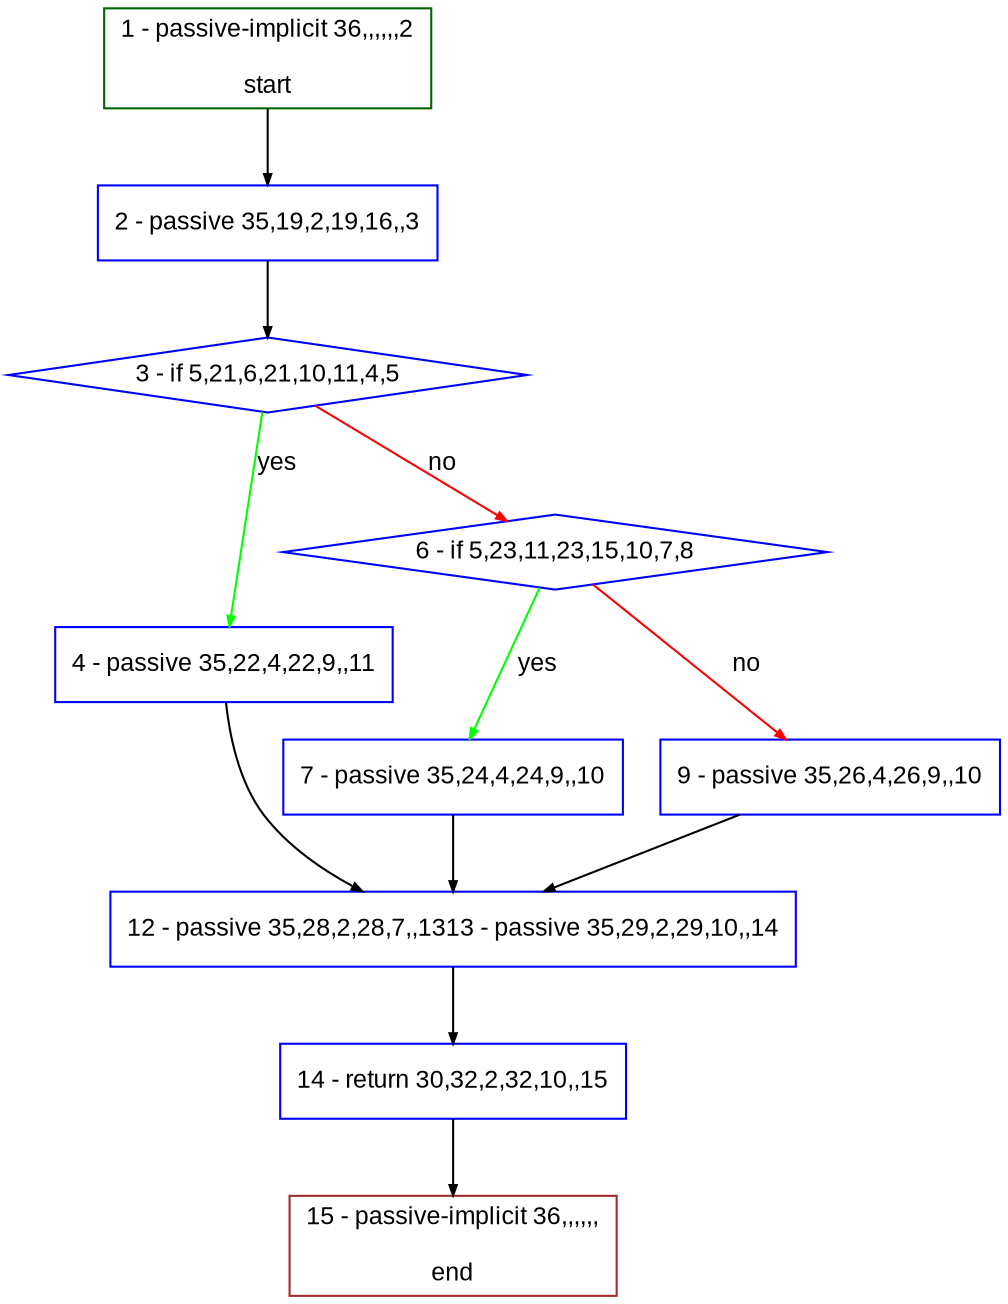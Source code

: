 digraph "" {
  graph [bgcolor="white", fillcolor="#FFFFCC", pack="true", packmode="clust", fontname="Arial", label="", fontsize="12", compound="true", style="rounded,filled"];
  node [node_initialized="no", fillcolor="white", fontname="Arial", label="", color="grey", fontsize="12", fixedsize="false", compound="true", shape="rectangle", style="filled"];
  edge [arrowtail="none", lhead="", fontcolor="black", fontname="Arial", label="", color="black", fontsize="12", arrowhead="normal", arrowsize="0.5", compound="true", ltail="", dir="forward"];
  __N1 [fillcolor="#ffffff", label="2 - passive 35,19,2,19,16,,3", color="#0000ff", shape="box", style="filled"];
  __N2 [fillcolor="#ffffff", label="1 - passive-implicit 36,,,,,,2\n\nstart", color="#006400", shape="box", style="filled"];
  __N3 [fillcolor="#ffffff", label="3 - if 5,21,6,21,10,11,4,5", color="#0000ff", shape="diamond", style="filled"];
  __N4 [fillcolor="#ffffff", label="4 - passive 35,22,4,22,9,,11", color="#0000ff", shape="box", style="filled"];
  __N5 [fillcolor="#ffffff", label="6 - if 5,23,11,23,15,10,7,8", color="#0000ff", shape="diamond", style="filled"];
  __N6 [fillcolor="#ffffff", label="12 - passive 35,28,2,28,7,,1313 - passive 35,29,2,29,10,,14", color="#0000ff", shape="box", style="filled"];
  __N7 [fillcolor="#ffffff", label="7 - passive 35,24,4,24,9,,10", color="#0000ff", shape="box", style="filled"];
  __N8 [fillcolor="#ffffff", label="9 - passive 35,26,4,26,9,,10", color="#0000ff", shape="box", style="filled"];
  __N9 [fillcolor="#ffffff", label="14 - return 30,32,2,32,10,,15", color="#0000ff", shape="box", style="filled"];
  __N10 [fillcolor="#ffffff", label="15 - passive-implicit 36,,,,,,\n\nend", color="#a52a2a", shape="box", style="filled"];
  __N2 -> __N1 [arrowtail="none", color="#000000", label="", arrowhead="normal", dir="forward"];
  __N1 -> __N3 [arrowtail="none", color="#000000", label="", arrowhead="normal", dir="forward"];
  __N3 -> __N4 [arrowtail="none", color="#00ff00", label="yes", arrowhead="normal", dir="forward"];
  __N3 -> __N5 [arrowtail="none", color="#ff0000", label="no", arrowhead="normal", dir="forward"];
  __N4 -> __N6 [arrowtail="none", color="#000000", label="", arrowhead="normal", dir="forward"];
  __N5 -> __N7 [arrowtail="none", color="#00ff00", label="yes", arrowhead="normal", dir="forward"];
  __N5 -> __N8 [arrowtail="none", color="#ff0000", label="no", arrowhead="normal", dir="forward"];
  __N7 -> __N6 [arrowtail="none", color="#000000", label="", arrowhead="normal", dir="forward"];
  __N8 -> __N6 [arrowtail="none", color="#000000", label="", arrowhead="normal", dir="forward"];
  __N6 -> __N9 [arrowtail="none", color="#000000", label="", arrowhead="normal", dir="forward"];
  __N9 -> __N10 [arrowtail="none", color="#000000", label="", arrowhead="normal", dir="forward"];
}
